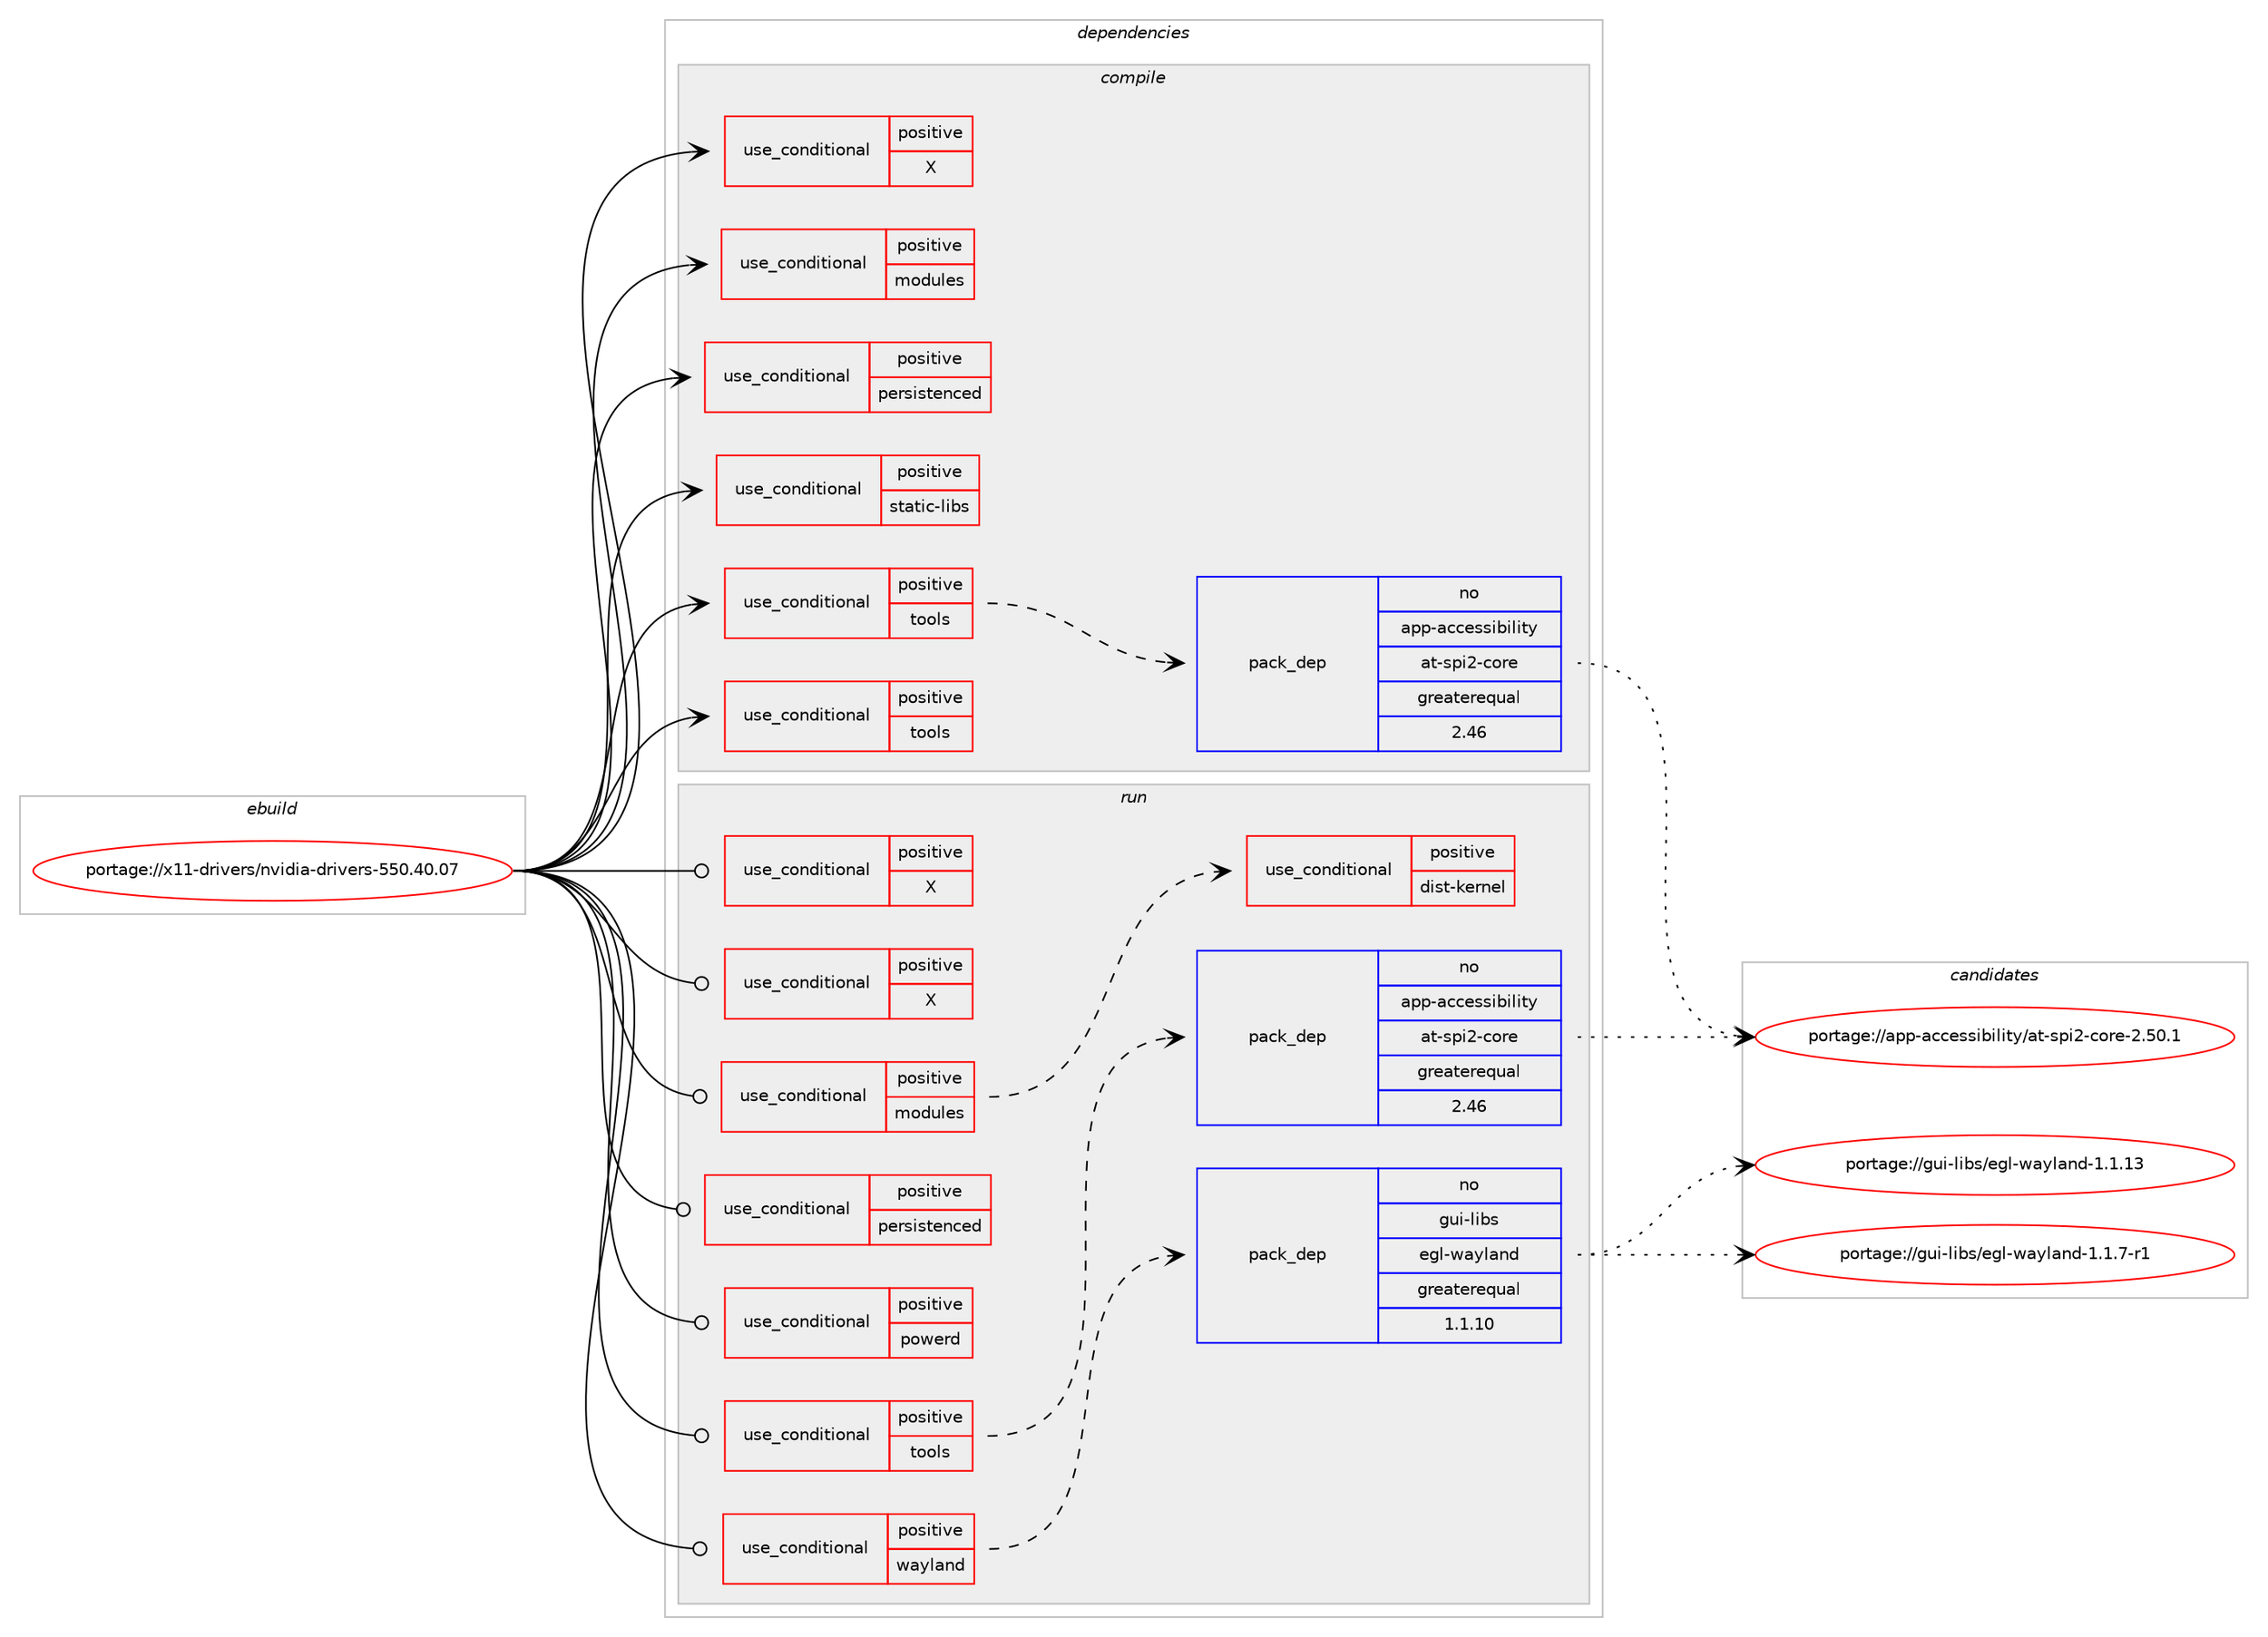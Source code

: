 digraph prolog {

# *************
# Graph options
# *************

newrank=true;
concentrate=true;
compound=true;
graph [rankdir=LR,fontname=Helvetica,fontsize=10,ranksep=1.5];#, ranksep=2.5, nodesep=0.2];
edge  [arrowhead=vee];
node  [fontname=Helvetica,fontsize=10];

# **********
# The ebuild
# **********

subgraph cluster_leftcol {
color=gray;
rank=same;
label=<<i>ebuild</i>>;
id [label="portage://x11-drivers/nvidia-drivers-550.40.07", color=red, width=4, href="../x11-drivers/nvidia-drivers-550.40.07.svg"];
}

# ****************
# The dependencies
# ****************

subgraph cluster_midcol {
color=gray;
label=<<i>dependencies</i>>;
subgraph cluster_compile {
fillcolor="#eeeeee";
style=filled;
label=<<i>compile</i>>;
subgraph cond15253 {
dependency22308 [label=<<TABLE BORDER="0" CELLBORDER="1" CELLSPACING="0" CELLPADDING="4"><TR><TD ROWSPAN="3" CELLPADDING="10">use_conditional</TD></TR><TR><TD>positive</TD></TR><TR><TD>X</TD></TR></TABLE>>, shape=none, color=red];
# *** BEGIN UNKNOWN DEPENDENCY TYPE (TODO) ***
# dependency22308 -> package_dependency(portage://x11-drivers/nvidia-drivers-550.40.07,install,no,x11-libs,libpciaccess,none,[,,],[],[])
# *** END UNKNOWN DEPENDENCY TYPE (TODO) ***

}
id:e -> dependency22308:w [weight=20,style="solid",arrowhead="vee"];
subgraph cond15254 {
dependency22309 [label=<<TABLE BORDER="0" CELLBORDER="1" CELLSPACING="0" CELLPADDING="4"><TR><TD ROWSPAN="3" CELLPADDING="10">use_conditional</TD></TR><TR><TD>positive</TD></TR><TR><TD>modules</TD></TR></TABLE>>, shape=none, color=red];
# *** BEGIN UNKNOWN DEPENDENCY TYPE (TODO) ***
# dependency22309 -> package_dependency(portage://x11-drivers/nvidia-drivers-550.40.07,install,no,virtual,linux-sources,none,[,,],[],[])
# *** END UNKNOWN DEPENDENCY TYPE (TODO) ***

}
id:e -> dependency22309:w [weight=20,style="solid",arrowhead="vee"];
subgraph cond15255 {
dependency22310 [label=<<TABLE BORDER="0" CELLBORDER="1" CELLSPACING="0" CELLPADDING="4"><TR><TD ROWSPAN="3" CELLPADDING="10">use_conditional</TD></TR><TR><TD>positive</TD></TR><TR><TD>persistenced</TD></TR></TABLE>>, shape=none, color=red];
# *** BEGIN UNKNOWN DEPENDENCY TYPE (TODO) ***
# dependency22310 -> package_dependency(portage://x11-drivers/nvidia-drivers-550.40.07,install,no,acct-user,nvpd,none,[,,],[],[])
# *** END UNKNOWN DEPENDENCY TYPE (TODO) ***

# *** BEGIN UNKNOWN DEPENDENCY TYPE (TODO) ***
# dependency22310 -> package_dependency(portage://x11-drivers/nvidia-drivers-550.40.07,install,no,net-libs,libtirpc,none,[,,],any_same_slot,[])
# *** END UNKNOWN DEPENDENCY TYPE (TODO) ***

}
id:e -> dependency22310:w [weight=20,style="solid",arrowhead="vee"];
subgraph cond15256 {
dependency22311 [label=<<TABLE BORDER="0" CELLBORDER="1" CELLSPACING="0" CELLPADDING="4"><TR><TD ROWSPAN="3" CELLPADDING="10">use_conditional</TD></TR><TR><TD>positive</TD></TR><TR><TD>static-libs</TD></TR></TABLE>>, shape=none, color=red];
# *** BEGIN UNKNOWN DEPENDENCY TYPE (TODO) ***
# dependency22311 -> package_dependency(portage://x11-drivers/nvidia-drivers-550.40.07,install,no,x11-base,xorg-proto,none,[,,],[],[])
# *** END UNKNOWN DEPENDENCY TYPE (TODO) ***

# *** BEGIN UNKNOWN DEPENDENCY TYPE (TODO) ***
# dependency22311 -> package_dependency(portage://x11-drivers/nvidia-drivers-550.40.07,install,no,x11-libs,libX11,none,[,,],[],[])
# *** END UNKNOWN DEPENDENCY TYPE (TODO) ***

# *** BEGIN UNKNOWN DEPENDENCY TYPE (TODO) ***
# dependency22311 -> package_dependency(portage://x11-drivers/nvidia-drivers-550.40.07,install,no,x11-libs,libXext,none,[,,],[],[])
# *** END UNKNOWN DEPENDENCY TYPE (TODO) ***

}
id:e -> dependency22311:w [weight=20,style="solid",arrowhead="vee"];
subgraph cond15257 {
dependency22312 [label=<<TABLE BORDER="0" CELLBORDER="1" CELLSPACING="0" CELLPADDING="4"><TR><TD ROWSPAN="3" CELLPADDING="10">use_conditional</TD></TR><TR><TD>positive</TD></TR><TR><TD>tools</TD></TR></TABLE>>, shape=none, color=red];
subgraph pack6785 {
dependency22313 [label=<<TABLE BORDER="0" CELLBORDER="1" CELLSPACING="0" CELLPADDING="4" WIDTH="220"><TR><TD ROWSPAN="6" CELLPADDING="30">pack_dep</TD></TR><TR><TD WIDTH="110">no</TD></TR><TR><TD>app-accessibility</TD></TR><TR><TD>at-spi2-core</TD></TR><TR><TD>greaterequal</TD></TR><TR><TD>2.46</TD></TR></TABLE>>, shape=none, color=blue];
}
dependency22312:e -> dependency22313:w [weight=20,style="dashed",arrowhead="vee"];
# *** BEGIN UNKNOWN DEPENDENCY TYPE (TODO) ***
# dependency22312 -> package_dependency(portage://x11-drivers/nvidia-drivers-550.40.07,install,no,dev-libs,glib,none,[,,],[slot(2)],[])
# *** END UNKNOWN DEPENDENCY TYPE (TODO) ***

# *** BEGIN UNKNOWN DEPENDENCY TYPE (TODO) ***
# dependency22312 -> package_dependency(portage://x11-drivers/nvidia-drivers-550.40.07,install,no,dev-libs,jansson,none,[,,],any_same_slot,[])
# *** END UNKNOWN DEPENDENCY TYPE (TODO) ***

# *** BEGIN UNKNOWN DEPENDENCY TYPE (TODO) ***
# dependency22312 -> package_dependency(portage://x11-drivers/nvidia-drivers-550.40.07,install,no,media-libs,harfbuzz,none,[,,],any_same_slot,[])
# *** END UNKNOWN DEPENDENCY TYPE (TODO) ***

# *** BEGIN UNKNOWN DEPENDENCY TYPE (TODO) ***
# dependency22312 -> package_dependency(portage://x11-drivers/nvidia-drivers-550.40.07,install,no,x11-libs,cairo,none,[,,],[],[])
# *** END UNKNOWN DEPENDENCY TYPE (TODO) ***

# *** BEGIN UNKNOWN DEPENDENCY TYPE (TODO) ***
# dependency22312 -> package_dependency(portage://x11-drivers/nvidia-drivers-550.40.07,install,no,x11-libs,gdk-pixbuf,none,[,,],[slot(2)],[])
# *** END UNKNOWN DEPENDENCY TYPE (TODO) ***

# *** BEGIN UNKNOWN DEPENDENCY TYPE (TODO) ***
# dependency22312 -> package_dependency(portage://x11-drivers/nvidia-drivers-550.40.07,install,no,x11-libs,gtk+,none,[,,],[slot(3)],[use(enable(X),none)])
# *** END UNKNOWN DEPENDENCY TYPE (TODO) ***

# *** BEGIN UNKNOWN DEPENDENCY TYPE (TODO) ***
# dependency22312 -> package_dependency(portage://x11-drivers/nvidia-drivers-550.40.07,install,no,x11-libs,libX11,none,[,,],[],[])
# *** END UNKNOWN DEPENDENCY TYPE (TODO) ***

# *** BEGIN UNKNOWN DEPENDENCY TYPE (TODO) ***
# dependency22312 -> package_dependency(portage://x11-drivers/nvidia-drivers-550.40.07,install,no,x11-libs,libXext,none,[,,],[],[])
# *** END UNKNOWN DEPENDENCY TYPE (TODO) ***

# *** BEGIN UNKNOWN DEPENDENCY TYPE (TODO) ***
# dependency22312 -> package_dependency(portage://x11-drivers/nvidia-drivers-550.40.07,install,no,x11-libs,libXxf86vm,none,[,,],[],[])
# *** END UNKNOWN DEPENDENCY TYPE (TODO) ***

# *** BEGIN UNKNOWN DEPENDENCY TYPE (TODO) ***
# dependency22312 -> package_dependency(portage://x11-drivers/nvidia-drivers-550.40.07,install,no,x11-libs,pango,none,[,,],[],[])
# *** END UNKNOWN DEPENDENCY TYPE (TODO) ***

}
id:e -> dependency22312:w [weight=20,style="solid",arrowhead="vee"];
subgraph cond15258 {
dependency22314 [label=<<TABLE BORDER="0" CELLBORDER="1" CELLSPACING="0" CELLPADDING="4"><TR><TD ROWSPAN="3" CELLPADDING="10">use_conditional</TD></TR><TR><TD>positive</TD></TR><TR><TD>tools</TD></TR></TABLE>>, shape=none, color=red];
# *** BEGIN UNKNOWN DEPENDENCY TYPE (TODO) ***
# dependency22314 -> package_dependency(portage://x11-drivers/nvidia-drivers-550.40.07,install,no,media-libs,libglvnd,none,[,,],[],[])
# *** END UNKNOWN DEPENDENCY TYPE (TODO) ***

# *** BEGIN UNKNOWN DEPENDENCY TYPE (TODO) ***
# dependency22314 -> package_dependency(portage://x11-drivers/nvidia-drivers-550.40.07,install,no,sys-apps,dbus,none,[,,],[],[])
# *** END UNKNOWN DEPENDENCY TYPE (TODO) ***

# *** BEGIN UNKNOWN DEPENDENCY TYPE (TODO) ***
# dependency22314 -> package_dependency(portage://x11-drivers/nvidia-drivers-550.40.07,install,no,x11-base,xorg-proto,none,[,,],[],[])
# *** END UNKNOWN DEPENDENCY TYPE (TODO) ***

# *** BEGIN UNKNOWN DEPENDENCY TYPE (TODO) ***
# dependency22314 -> package_dependency(portage://x11-drivers/nvidia-drivers-550.40.07,install,no,x11-libs,libXrandr,none,[,,],[],[])
# *** END UNKNOWN DEPENDENCY TYPE (TODO) ***

# *** BEGIN UNKNOWN DEPENDENCY TYPE (TODO) ***
# dependency22314 -> package_dependency(portage://x11-drivers/nvidia-drivers-550.40.07,install,no,x11-libs,libXv,none,[,,],[],[])
# *** END UNKNOWN DEPENDENCY TYPE (TODO) ***

# *** BEGIN UNKNOWN DEPENDENCY TYPE (TODO) ***
# dependency22314 -> package_dependency(portage://x11-drivers/nvidia-drivers-550.40.07,install,no,x11-libs,libvdpau,none,[,,],[],[])
# *** END UNKNOWN DEPENDENCY TYPE (TODO) ***

}
id:e -> dependency22314:w [weight=20,style="solid",arrowhead="vee"];
# *** BEGIN UNKNOWN DEPENDENCY TYPE (TODO) ***
# id -> package_dependency(portage://x11-drivers/nvidia-drivers-550.40.07,install,no,acct-group,video,none,[,,],[],[])
# *** END UNKNOWN DEPENDENCY TYPE (TODO) ***

}
subgraph cluster_compileandrun {
fillcolor="#eeeeee";
style=filled;
label=<<i>compile and run</i>>;
}
subgraph cluster_run {
fillcolor="#eeeeee";
style=filled;
label=<<i>run</i>>;
subgraph cond15259 {
dependency22315 [label=<<TABLE BORDER="0" CELLBORDER="1" CELLSPACING="0" CELLPADDING="4"><TR><TD ROWSPAN="3" CELLPADDING="10">use_conditional</TD></TR><TR><TD>positive</TD></TR><TR><TD>X</TD></TR></TABLE>>, shape=none, color=red];
# *** BEGIN UNKNOWN DEPENDENCY TYPE (TODO) ***
# dependency22315 -> package_dependency(portage://x11-drivers/nvidia-drivers-550.40.07,run,no,media-libs,libglvnd,none,[,,],[],[use(enable(X),none),use(optenable(abi_x86_32),negative)])
# *** END UNKNOWN DEPENDENCY TYPE (TODO) ***

# *** BEGIN UNKNOWN DEPENDENCY TYPE (TODO) ***
# dependency22315 -> package_dependency(portage://x11-drivers/nvidia-drivers-550.40.07,run,no,x11-libs,libX11,none,[,,],[],[use(optenable(abi_x86_32),negative)])
# *** END UNKNOWN DEPENDENCY TYPE (TODO) ***

# *** BEGIN UNKNOWN DEPENDENCY TYPE (TODO) ***
# dependency22315 -> package_dependency(portage://x11-drivers/nvidia-drivers-550.40.07,run,no,x11-libs,libXext,none,[,,],[],[use(optenable(abi_x86_32),negative)])
# *** END UNKNOWN DEPENDENCY TYPE (TODO) ***

}
id:e -> dependency22315:w [weight=20,style="solid",arrowhead="odot"];
subgraph cond15260 {
dependency22316 [label=<<TABLE BORDER="0" CELLBORDER="1" CELLSPACING="0" CELLPADDING="4"><TR><TD ROWSPAN="3" CELLPADDING="10">use_conditional</TD></TR><TR><TD>positive</TD></TR><TR><TD>X</TD></TR></TABLE>>, shape=none, color=red];
# *** BEGIN UNKNOWN DEPENDENCY TYPE (TODO) ***
# dependency22316 -> package_dependency(portage://x11-drivers/nvidia-drivers-550.40.07,run,no,x11-libs,libpciaccess,none,[,,],[],[])
# *** END UNKNOWN DEPENDENCY TYPE (TODO) ***

}
id:e -> dependency22316:w [weight=20,style="solid",arrowhead="odot"];
subgraph cond15261 {
dependency22317 [label=<<TABLE BORDER="0" CELLBORDER="1" CELLSPACING="0" CELLPADDING="4"><TR><TD ROWSPAN="3" CELLPADDING="10">use_conditional</TD></TR><TR><TD>positive</TD></TR><TR><TD>modules</TD></TR></TABLE>>, shape=none, color=red];
# *** BEGIN UNKNOWN DEPENDENCY TYPE (TODO) ***
# dependency22317 -> package_dependency(portage://x11-drivers/nvidia-drivers-550.40.07,run,no,sys-apps,kmod,none,[,,],[],[use(enable(tools),none)])
# *** END UNKNOWN DEPENDENCY TYPE (TODO) ***

subgraph cond15262 {
dependency22318 [label=<<TABLE BORDER="0" CELLBORDER="1" CELLSPACING="0" CELLPADDING="4"><TR><TD ROWSPAN="3" CELLPADDING="10">use_conditional</TD></TR><TR><TD>positive</TD></TR><TR><TD>dist-kernel</TD></TR></TABLE>>, shape=none, color=red];
# *** BEGIN UNKNOWN DEPENDENCY TYPE (TODO) ***
# dependency22318 -> package_dependency(portage://x11-drivers/nvidia-drivers-550.40.07,run,no,virtual,dist-kernel,none,[,,],any_same_slot,[])
# *** END UNKNOWN DEPENDENCY TYPE (TODO) ***

}
dependency22317:e -> dependency22318:w [weight=20,style="dashed",arrowhead="vee"];
}
id:e -> dependency22317:w [weight=20,style="solid",arrowhead="odot"];
subgraph cond15263 {
dependency22319 [label=<<TABLE BORDER="0" CELLBORDER="1" CELLSPACING="0" CELLPADDING="4"><TR><TD ROWSPAN="3" CELLPADDING="10">use_conditional</TD></TR><TR><TD>positive</TD></TR><TR><TD>persistenced</TD></TR></TABLE>>, shape=none, color=red];
# *** BEGIN UNKNOWN DEPENDENCY TYPE (TODO) ***
# dependency22319 -> package_dependency(portage://x11-drivers/nvidia-drivers-550.40.07,run,no,acct-user,nvpd,none,[,,],[],[])
# *** END UNKNOWN DEPENDENCY TYPE (TODO) ***

# *** BEGIN UNKNOWN DEPENDENCY TYPE (TODO) ***
# dependency22319 -> package_dependency(portage://x11-drivers/nvidia-drivers-550.40.07,run,no,net-libs,libtirpc,none,[,,],any_same_slot,[])
# *** END UNKNOWN DEPENDENCY TYPE (TODO) ***

}
id:e -> dependency22319:w [weight=20,style="solid",arrowhead="odot"];
subgraph cond15264 {
dependency22320 [label=<<TABLE BORDER="0" CELLBORDER="1" CELLSPACING="0" CELLPADDING="4"><TR><TD ROWSPAN="3" CELLPADDING="10">use_conditional</TD></TR><TR><TD>positive</TD></TR><TR><TD>powerd</TD></TR></TABLE>>, shape=none, color=red];
# *** BEGIN UNKNOWN DEPENDENCY TYPE (TODO) ***
# dependency22320 -> package_dependency(portage://x11-drivers/nvidia-drivers-550.40.07,run,no,sys-apps,dbus,none,[,,],[],[use(optenable(abi_x86_32),negative)])
# *** END UNKNOWN DEPENDENCY TYPE (TODO) ***

}
id:e -> dependency22320:w [weight=20,style="solid",arrowhead="odot"];
subgraph cond15265 {
dependency22321 [label=<<TABLE BORDER="0" CELLBORDER="1" CELLSPACING="0" CELLPADDING="4"><TR><TD ROWSPAN="3" CELLPADDING="10">use_conditional</TD></TR><TR><TD>positive</TD></TR><TR><TD>tools</TD></TR></TABLE>>, shape=none, color=red];
subgraph pack6786 {
dependency22322 [label=<<TABLE BORDER="0" CELLBORDER="1" CELLSPACING="0" CELLPADDING="4" WIDTH="220"><TR><TD ROWSPAN="6" CELLPADDING="30">pack_dep</TD></TR><TR><TD WIDTH="110">no</TD></TR><TR><TD>app-accessibility</TD></TR><TR><TD>at-spi2-core</TD></TR><TR><TD>greaterequal</TD></TR><TR><TD>2.46</TD></TR></TABLE>>, shape=none, color=blue];
}
dependency22321:e -> dependency22322:w [weight=20,style="dashed",arrowhead="vee"];
# *** BEGIN UNKNOWN DEPENDENCY TYPE (TODO) ***
# dependency22321 -> package_dependency(portage://x11-drivers/nvidia-drivers-550.40.07,run,no,dev-libs,glib,none,[,,],[slot(2)],[])
# *** END UNKNOWN DEPENDENCY TYPE (TODO) ***

# *** BEGIN UNKNOWN DEPENDENCY TYPE (TODO) ***
# dependency22321 -> package_dependency(portage://x11-drivers/nvidia-drivers-550.40.07,run,no,dev-libs,jansson,none,[,,],any_same_slot,[])
# *** END UNKNOWN DEPENDENCY TYPE (TODO) ***

# *** BEGIN UNKNOWN DEPENDENCY TYPE (TODO) ***
# dependency22321 -> package_dependency(portage://x11-drivers/nvidia-drivers-550.40.07,run,no,media-libs,harfbuzz,none,[,,],any_same_slot,[])
# *** END UNKNOWN DEPENDENCY TYPE (TODO) ***

# *** BEGIN UNKNOWN DEPENDENCY TYPE (TODO) ***
# dependency22321 -> package_dependency(portage://x11-drivers/nvidia-drivers-550.40.07,run,no,x11-libs,cairo,none,[,,],[],[])
# *** END UNKNOWN DEPENDENCY TYPE (TODO) ***

# *** BEGIN UNKNOWN DEPENDENCY TYPE (TODO) ***
# dependency22321 -> package_dependency(portage://x11-drivers/nvidia-drivers-550.40.07,run,no,x11-libs,gdk-pixbuf,none,[,,],[slot(2)],[])
# *** END UNKNOWN DEPENDENCY TYPE (TODO) ***

# *** BEGIN UNKNOWN DEPENDENCY TYPE (TODO) ***
# dependency22321 -> package_dependency(portage://x11-drivers/nvidia-drivers-550.40.07,run,no,x11-libs,gtk+,none,[,,],[slot(3)],[use(enable(X),none)])
# *** END UNKNOWN DEPENDENCY TYPE (TODO) ***

# *** BEGIN UNKNOWN DEPENDENCY TYPE (TODO) ***
# dependency22321 -> package_dependency(portage://x11-drivers/nvidia-drivers-550.40.07,run,no,x11-libs,libX11,none,[,,],[],[])
# *** END UNKNOWN DEPENDENCY TYPE (TODO) ***

# *** BEGIN UNKNOWN DEPENDENCY TYPE (TODO) ***
# dependency22321 -> package_dependency(portage://x11-drivers/nvidia-drivers-550.40.07,run,no,x11-libs,libXext,none,[,,],[],[])
# *** END UNKNOWN DEPENDENCY TYPE (TODO) ***

# *** BEGIN UNKNOWN DEPENDENCY TYPE (TODO) ***
# dependency22321 -> package_dependency(portage://x11-drivers/nvidia-drivers-550.40.07,run,no,x11-libs,libXxf86vm,none,[,,],[],[])
# *** END UNKNOWN DEPENDENCY TYPE (TODO) ***

# *** BEGIN UNKNOWN DEPENDENCY TYPE (TODO) ***
# dependency22321 -> package_dependency(portage://x11-drivers/nvidia-drivers-550.40.07,run,no,x11-libs,pango,none,[,,],[],[])
# *** END UNKNOWN DEPENDENCY TYPE (TODO) ***

}
id:e -> dependency22321:w [weight=20,style="solid",arrowhead="odot"];
subgraph cond15266 {
dependency22323 [label=<<TABLE BORDER="0" CELLBORDER="1" CELLSPACING="0" CELLPADDING="4"><TR><TD ROWSPAN="3" CELLPADDING="10">use_conditional</TD></TR><TR><TD>positive</TD></TR><TR><TD>wayland</TD></TR></TABLE>>, shape=none, color=red];
# *** BEGIN UNKNOWN DEPENDENCY TYPE (TODO) ***
# dependency22323 -> package_dependency(portage://x11-drivers/nvidia-drivers-550.40.07,run,no,gui-libs,egl-gbm,none,[,,],[],[])
# *** END UNKNOWN DEPENDENCY TYPE (TODO) ***

subgraph pack6787 {
dependency22324 [label=<<TABLE BORDER="0" CELLBORDER="1" CELLSPACING="0" CELLPADDING="4" WIDTH="220"><TR><TD ROWSPAN="6" CELLPADDING="30">pack_dep</TD></TR><TR><TD WIDTH="110">no</TD></TR><TR><TD>gui-libs</TD></TR><TR><TD>egl-wayland</TD></TR><TR><TD>greaterequal</TD></TR><TR><TD>1.1.10</TD></TR></TABLE>>, shape=none, color=blue];
}
dependency22323:e -> dependency22324:w [weight=20,style="dashed",arrowhead="vee"];
}
id:e -> dependency22323:w [weight=20,style="solid",arrowhead="odot"];
# *** BEGIN UNKNOWN DEPENDENCY TYPE (TODO) ***
# id -> package_dependency(portage://x11-drivers/nvidia-drivers-550.40.07,run,no,acct-group,video,none,[,,],[],[])
# *** END UNKNOWN DEPENDENCY TYPE (TODO) ***

# *** BEGIN UNKNOWN DEPENDENCY TYPE (TODO) ***
# id -> package_dependency(portage://x11-drivers/nvidia-drivers-550.40.07,run,no,dev-libs,openssl,none,[,,],[slot(0),subslot(3)],[])
# *** END UNKNOWN DEPENDENCY TYPE (TODO) ***

# *** BEGIN UNKNOWN DEPENDENCY TYPE (TODO) ***
# id -> package_dependency(portage://x11-drivers/nvidia-drivers-550.40.07,run,no,sys-libs,glibc,none,[,,],[],[])
# *** END UNKNOWN DEPENDENCY TYPE (TODO) ***

}
}

# **************
# The candidates
# **************

subgraph cluster_choices {
rank=same;
color=gray;
label=<<i>candidates</i>>;

subgraph choice6785 {
color=black;
nodesep=1;
choice97112112459799991011151151059810510810511612147971164511511210550459911111410145504653484649 [label="portage://app-accessibility/at-spi2-core-2.50.1", color=red, width=4,href="../app-accessibility/at-spi2-core-2.50.1.svg"];
dependency22313:e -> choice97112112459799991011151151059810510810511612147971164511511210550459911111410145504653484649:w [style=dotted,weight="100"];
}
subgraph choice6786 {
color=black;
nodesep=1;
choice97112112459799991011151151059810510810511612147971164511511210550459911111410145504653484649 [label="portage://app-accessibility/at-spi2-core-2.50.1", color=red, width=4,href="../app-accessibility/at-spi2-core-2.50.1.svg"];
dependency22322:e -> choice97112112459799991011151151059810510810511612147971164511511210550459911111410145504653484649:w [style=dotted,weight="100"];
}
subgraph choice6787 {
color=black;
nodesep=1;
choice10311710545108105981154710110310845119971211089711010045494649464951 [label="portage://gui-libs/egl-wayland-1.1.13", color=red, width=4,href="../gui-libs/egl-wayland-1.1.13.svg"];
choice1031171054510810598115471011031084511997121108971101004549464946554511449 [label="portage://gui-libs/egl-wayland-1.1.7-r1", color=red, width=4,href="../gui-libs/egl-wayland-1.1.7-r1.svg"];
dependency22324:e -> choice10311710545108105981154710110310845119971211089711010045494649464951:w [style=dotted,weight="100"];
dependency22324:e -> choice1031171054510810598115471011031084511997121108971101004549464946554511449:w [style=dotted,weight="100"];
}
}

}
